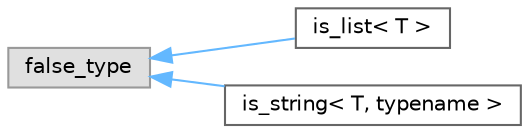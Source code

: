 digraph "Graphical Class Hierarchy"
{
 // LATEX_PDF_SIZE
  bgcolor="transparent";
  edge [fontname=Helvetica,fontsize=10,labelfontname=Helvetica,labelfontsize=10];
  node [fontname=Helvetica,fontsize=10,shape=box,height=0.2,width=0.4];
  rankdir="LR";
  Node0 [id="Node000000",label="false_type",height=0.2,width=0.4,color="grey60", fillcolor="#E0E0E0", style="filled",tooltip=" "];
  Node0 -> Node1 [id="edge1_Node000000_Node000001",dir="back",color="steelblue1",style="solid",tooltip=" "];
  Node1 [id="Node000001",label="is_list\< T \>",height=0.2,width=0.4,color="grey40", fillcolor="white", style="filled",URL="$structis__list.html",tooltip="Базовый шаблон по молчанию false."];
  Node0 -> Node2 [id="edge2_Node000000_Node000002",dir="back",color="steelblue1",style="solid",tooltip=" "];
  Node2 [id="Node000002",label="is_string\< T, typename \>",height=0.2,width=0.4,color="grey40", fillcolor="white", style="filled",URL="$structis__string.html",tooltip="Базовый шаблон по молчанию false."];
}
